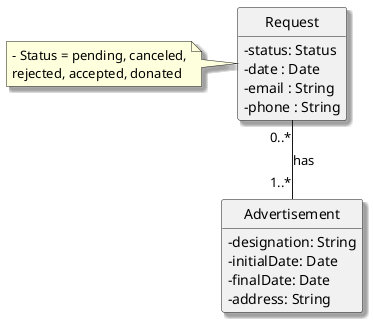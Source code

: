 @startuml
skinparam packageStyle rectangle
skinparam shadowing true
skinparam classAttributeIconSize 0
hide circle
hide methods


class Advertisement {
    - designation: String
    - initialDate: Date
    - finalDate: Date
    - address: String
}

class Request {
    - status: Status
    '(pending, canceled, rejected, accepted, donated)
    -date : Date
    -email : String
    -phone : String
}

note left of Request
    - Status = pending, canceled,
    rejected, accepted, donated
end note

Request "0..*" -- "1..*" Advertisement : has
@enduml